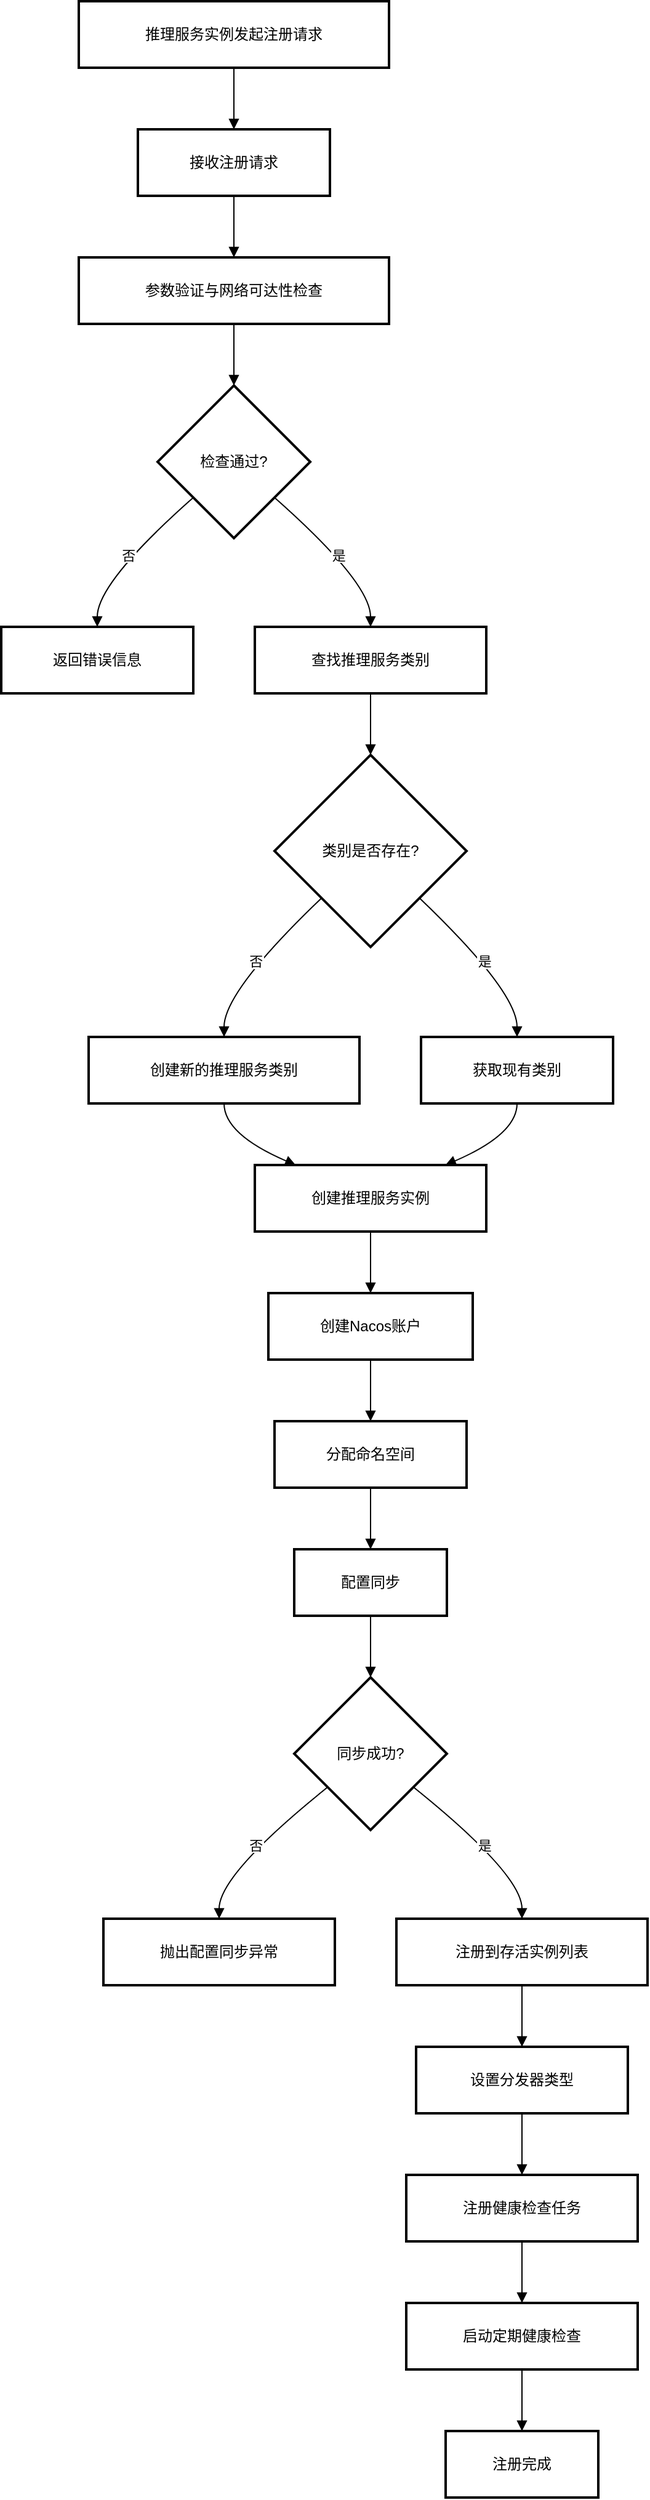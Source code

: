 <mxfile version="27.1.6">
  <diagram id="C5RBs43oDa-KdzZeNtuy" name="Page-1">
    <mxGraphModel dx="1554" dy="763" grid="0" gridSize="10" guides="0" tooltips="1" connect="1" arrows="1" fold="1" page="1" pageScale="1" pageWidth="827" pageHeight="1169" math="0" shadow="0">
      <root>
        <mxCell id="WIyWlLk6GJQsqaUBKTNV-0" />
        <mxCell id="WIyWlLk6GJQsqaUBKTNV-1" parent="WIyWlLk6GJQsqaUBKTNV-0" />
        <mxCell id="-vjJtmbgc6F2R6WbQubW-0" value="推理服务实例发起注册请求" style="whiteSpace=wrap;strokeWidth=2;" vertex="1" parent="WIyWlLk6GJQsqaUBKTNV-1">
          <mxGeometry x="83" y="35" width="252" height="54" as="geometry" />
        </mxCell>
        <mxCell id="-vjJtmbgc6F2R6WbQubW-1" value="接收注册请求" style="whiteSpace=wrap;strokeWidth=2;" vertex="1" parent="WIyWlLk6GJQsqaUBKTNV-1">
          <mxGeometry x="131" y="139" width="156" height="54" as="geometry" />
        </mxCell>
        <mxCell id="-vjJtmbgc6F2R6WbQubW-2" value="参数验证与网络可达性检查" style="whiteSpace=wrap;strokeWidth=2;" vertex="1" parent="WIyWlLk6GJQsqaUBKTNV-1">
          <mxGeometry x="83" y="243" width="252" height="54" as="geometry" />
        </mxCell>
        <mxCell id="-vjJtmbgc6F2R6WbQubW-3" value="检查通过?" style="rhombus;strokeWidth=2;whiteSpace=wrap;" vertex="1" parent="WIyWlLk6GJQsqaUBKTNV-1">
          <mxGeometry x="147" y="347" width="124" height="124" as="geometry" />
        </mxCell>
        <mxCell id="-vjJtmbgc6F2R6WbQubW-4" value="返回错误信息" style="whiteSpace=wrap;strokeWidth=2;" vertex="1" parent="WIyWlLk6GJQsqaUBKTNV-1">
          <mxGeometry x="20" y="543" width="156" height="54" as="geometry" />
        </mxCell>
        <mxCell id="-vjJtmbgc6F2R6WbQubW-5" value="查找推理服务类别" style="whiteSpace=wrap;strokeWidth=2;" vertex="1" parent="WIyWlLk6GJQsqaUBKTNV-1">
          <mxGeometry x="226" y="543" width="188" height="54" as="geometry" />
        </mxCell>
        <mxCell id="-vjJtmbgc6F2R6WbQubW-6" value="类别是否存在?" style="rhombus;strokeWidth=2;whiteSpace=wrap;" vertex="1" parent="WIyWlLk6GJQsqaUBKTNV-1">
          <mxGeometry x="242" y="647" width="156" height="156" as="geometry" />
        </mxCell>
        <mxCell id="-vjJtmbgc6F2R6WbQubW-7" value="创建新的推理服务类别" style="whiteSpace=wrap;strokeWidth=2;" vertex="1" parent="WIyWlLk6GJQsqaUBKTNV-1">
          <mxGeometry x="91" y="876" width="220" height="54" as="geometry" />
        </mxCell>
        <mxCell id="-vjJtmbgc6F2R6WbQubW-8" value="获取现有类别" style="whiteSpace=wrap;strokeWidth=2;" vertex="1" parent="WIyWlLk6GJQsqaUBKTNV-1">
          <mxGeometry x="361" y="876" width="156" height="54" as="geometry" />
        </mxCell>
        <mxCell id="-vjJtmbgc6F2R6WbQubW-9" value="创建推理服务实例" style="whiteSpace=wrap;strokeWidth=2;" vertex="1" parent="WIyWlLk6GJQsqaUBKTNV-1">
          <mxGeometry x="226" y="980" width="188" height="54" as="geometry" />
        </mxCell>
        <mxCell id="-vjJtmbgc6F2R6WbQubW-10" value="创建Nacos账户" style="whiteSpace=wrap;strokeWidth=2;" vertex="1" parent="WIyWlLk6GJQsqaUBKTNV-1">
          <mxGeometry x="237" y="1084" width="166" height="54" as="geometry" />
        </mxCell>
        <mxCell id="-vjJtmbgc6F2R6WbQubW-11" value="分配命名空间" style="whiteSpace=wrap;strokeWidth=2;" vertex="1" parent="WIyWlLk6GJQsqaUBKTNV-1">
          <mxGeometry x="242" y="1188" width="156" height="54" as="geometry" />
        </mxCell>
        <mxCell id="-vjJtmbgc6F2R6WbQubW-12" value="配置同步" style="whiteSpace=wrap;strokeWidth=2;" vertex="1" parent="WIyWlLk6GJQsqaUBKTNV-1">
          <mxGeometry x="258" y="1292" width="124" height="54" as="geometry" />
        </mxCell>
        <mxCell id="-vjJtmbgc6F2R6WbQubW-13" value="同步成功?" style="rhombus;strokeWidth=2;whiteSpace=wrap;" vertex="1" parent="WIyWlLk6GJQsqaUBKTNV-1">
          <mxGeometry x="258" y="1396" width="124" height="124" as="geometry" />
        </mxCell>
        <mxCell id="-vjJtmbgc6F2R6WbQubW-14" value="抛出配置同步异常" style="whiteSpace=wrap;strokeWidth=2;" vertex="1" parent="WIyWlLk6GJQsqaUBKTNV-1">
          <mxGeometry x="103" y="1592" width="188" height="54" as="geometry" />
        </mxCell>
        <mxCell id="-vjJtmbgc6F2R6WbQubW-15" value="注册到存活实例列表" style="whiteSpace=wrap;strokeWidth=2;" vertex="1" parent="WIyWlLk6GJQsqaUBKTNV-1">
          <mxGeometry x="341" y="1592" width="204" height="54" as="geometry" />
        </mxCell>
        <mxCell id="-vjJtmbgc6F2R6WbQubW-16" value="设置分发器类型" style="whiteSpace=wrap;strokeWidth=2;" vertex="1" parent="WIyWlLk6GJQsqaUBKTNV-1">
          <mxGeometry x="357" y="1696" width="172" height="54" as="geometry" />
        </mxCell>
        <mxCell id="-vjJtmbgc6F2R6WbQubW-17" value="注册健康检查任务" style="whiteSpace=wrap;strokeWidth=2;" vertex="1" parent="WIyWlLk6GJQsqaUBKTNV-1">
          <mxGeometry x="349" y="1800" width="188" height="54" as="geometry" />
        </mxCell>
        <mxCell id="-vjJtmbgc6F2R6WbQubW-18" value="启动定期健康检查" style="whiteSpace=wrap;strokeWidth=2;" vertex="1" parent="WIyWlLk6GJQsqaUBKTNV-1">
          <mxGeometry x="349" y="1904" width="188" height="54" as="geometry" />
        </mxCell>
        <mxCell id="-vjJtmbgc6F2R6WbQubW-19" value="注册完成" style="whiteSpace=wrap;strokeWidth=2;" vertex="1" parent="WIyWlLk6GJQsqaUBKTNV-1">
          <mxGeometry x="381" y="2008" width="124" height="54" as="geometry" />
        </mxCell>
        <mxCell id="-vjJtmbgc6F2R6WbQubW-20" value="" style="curved=1;startArrow=none;endArrow=block;exitX=0.5;exitY=1;entryX=0.5;entryY=0;rounded=0;" edge="1" parent="WIyWlLk6GJQsqaUBKTNV-1" source="-vjJtmbgc6F2R6WbQubW-0" target="-vjJtmbgc6F2R6WbQubW-1">
          <mxGeometry relative="1" as="geometry">
            <Array as="points" />
          </mxGeometry>
        </mxCell>
        <mxCell id="-vjJtmbgc6F2R6WbQubW-21" value="" style="curved=1;startArrow=none;endArrow=block;exitX=0.5;exitY=1;entryX=0.5;entryY=0;rounded=0;" edge="1" parent="WIyWlLk6GJQsqaUBKTNV-1" source="-vjJtmbgc6F2R6WbQubW-1" target="-vjJtmbgc6F2R6WbQubW-2">
          <mxGeometry relative="1" as="geometry">
            <Array as="points" />
          </mxGeometry>
        </mxCell>
        <mxCell id="-vjJtmbgc6F2R6WbQubW-22" value="" style="curved=1;startArrow=none;endArrow=block;exitX=0.5;exitY=1;entryX=0.5;entryY=0;rounded=0;" edge="1" parent="WIyWlLk6GJQsqaUBKTNV-1" source="-vjJtmbgc6F2R6WbQubW-2" target="-vjJtmbgc6F2R6WbQubW-3">
          <mxGeometry relative="1" as="geometry">
            <Array as="points" />
          </mxGeometry>
        </mxCell>
        <mxCell id="-vjJtmbgc6F2R6WbQubW-23" value="否" style="curved=1;startArrow=none;endArrow=block;exitX=0;exitY=0.94;entryX=0.5;entryY=0.01;rounded=0;" edge="1" parent="WIyWlLk6GJQsqaUBKTNV-1" source="-vjJtmbgc6F2R6WbQubW-3" target="-vjJtmbgc6F2R6WbQubW-4">
          <mxGeometry relative="1" as="geometry">
            <Array as="points">
              <mxPoint x="98" y="507" />
            </Array>
          </mxGeometry>
        </mxCell>
        <mxCell id="-vjJtmbgc6F2R6WbQubW-24" value="是" style="curved=1;startArrow=none;endArrow=block;exitX=1;exitY=0.94;entryX=0.5;entryY=0.01;rounded=0;" edge="1" parent="WIyWlLk6GJQsqaUBKTNV-1" source="-vjJtmbgc6F2R6WbQubW-3" target="-vjJtmbgc6F2R6WbQubW-5">
          <mxGeometry relative="1" as="geometry">
            <Array as="points">
              <mxPoint x="320" y="507" />
            </Array>
          </mxGeometry>
        </mxCell>
        <mxCell id="-vjJtmbgc6F2R6WbQubW-25" value="" style="curved=1;startArrow=none;endArrow=block;exitX=0.5;exitY=1.01;entryX=0.5;entryY=0;rounded=0;" edge="1" parent="WIyWlLk6GJQsqaUBKTNV-1" source="-vjJtmbgc6F2R6WbQubW-5" target="-vjJtmbgc6F2R6WbQubW-6">
          <mxGeometry relative="1" as="geometry">
            <Array as="points" />
          </mxGeometry>
        </mxCell>
        <mxCell id="-vjJtmbgc6F2R6WbQubW-26" value="否" style="curved=1;startArrow=none;endArrow=block;exitX=0;exitY=0.98;entryX=0.5;entryY=-0.01;rounded=0;" edge="1" parent="WIyWlLk6GJQsqaUBKTNV-1" source="-vjJtmbgc6F2R6WbQubW-6" target="-vjJtmbgc6F2R6WbQubW-7">
          <mxGeometry relative="1" as="geometry">
            <Array as="points">
              <mxPoint x="201" y="839" />
            </Array>
          </mxGeometry>
        </mxCell>
        <mxCell id="-vjJtmbgc6F2R6WbQubW-27" value="是" style="curved=1;startArrow=none;endArrow=block;exitX=1;exitY=0.98;entryX=0.5;entryY=-0.01;rounded=0;" edge="1" parent="WIyWlLk6GJQsqaUBKTNV-1" source="-vjJtmbgc6F2R6WbQubW-6" target="-vjJtmbgc6F2R6WbQubW-8">
          <mxGeometry relative="1" as="geometry">
            <Array as="points">
              <mxPoint x="439" y="839" />
            </Array>
          </mxGeometry>
        </mxCell>
        <mxCell id="-vjJtmbgc6F2R6WbQubW-28" value="" style="curved=1;startArrow=none;endArrow=block;exitX=0.5;exitY=0.99;entryX=0.17;entryY=-0.01;rounded=0;" edge="1" parent="WIyWlLk6GJQsqaUBKTNV-1" source="-vjJtmbgc6F2R6WbQubW-7" target="-vjJtmbgc6F2R6WbQubW-9">
          <mxGeometry relative="1" as="geometry">
            <Array as="points">
              <mxPoint x="201" y="955" />
            </Array>
          </mxGeometry>
        </mxCell>
        <mxCell id="-vjJtmbgc6F2R6WbQubW-29" value="" style="curved=1;startArrow=none;endArrow=block;exitX=0.5;exitY=0.99;entryX=0.83;entryY=-0.01;rounded=0;" edge="1" parent="WIyWlLk6GJQsqaUBKTNV-1" source="-vjJtmbgc6F2R6WbQubW-8" target="-vjJtmbgc6F2R6WbQubW-9">
          <mxGeometry relative="1" as="geometry">
            <Array as="points">
              <mxPoint x="439" y="955" />
            </Array>
          </mxGeometry>
        </mxCell>
        <mxCell id="-vjJtmbgc6F2R6WbQubW-30" value="" style="curved=1;startArrow=none;endArrow=block;exitX=0.5;exitY=0.99;entryX=0.5;entryY=-0.01;rounded=0;" edge="1" parent="WIyWlLk6GJQsqaUBKTNV-1" source="-vjJtmbgc6F2R6WbQubW-9" target="-vjJtmbgc6F2R6WbQubW-10">
          <mxGeometry relative="1" as="geometry">
            <Array as="points" />
          </mxGeometry>
        </mxCell>
        <mxCell id="-vjJtmbgc6F2R6WbQubW-31" value="" style="curved=1;startArrow=none;endArrow=block;exitX=0.5;exitY=0.99;entryX=0.5;entryY=-0.01;rounded=0;" edge="1" parent="WIyWlLk6GJQsqaUBKTNV-1" source="-vjJtmbgc6F2R6WbQubW-10" target="-vjJtmbgc6F2R6WbQubW-11">
          <mxGeometry relative="1" as="geometry">
            <Array as="points" />
          </mxGeometry>
        </mxCell>
        <mxCell id="-vjJtmbgc6F2R6WbQubW-32" value="" style="curved=1;startArrow=none;endArrow=block;exitX=0.5;exitY=0.99;entryX=0.5;entryY=-0.01;rounded=0;" edge="1" parent="WIyWlLk6GJQsqaUBKTNV-1" source="-vjJtmbgc6F2R6WbQubW-11" target="-vjJtmbgc6F2R6WbQubW-12">
          <mxGeometry relative="1" as="geometry">
            <Array as="points" />
          </mxGeometry>
        </mxCell>
        <mxCell id="-vjJtmbgc6F2R6WbQubW-33" value="" style="curved=1;startArrow=none;endArrow=block;exitX=0.5;exitY=0.99;entryX=0.5;entryY=0;rounded=0;" edge="1" parent="WIyWlLk6GJQsqaUBKTNV-1" source="-vjJtmbgc6F2R6WbQubW-12" target="-vjJtmbgc6F2R6WbQubW-13">
          <mxGeometry relative="1" as="geometry">
            <Array as="points" />
          </mxGeometry>
        </mxCell>
        <mxCell id="-vjJtmbgc6F2R6WbQubW-34" value="否" style="curved=1;startArrow=none;endArrow=block;exitX=0;exitY=0.89;entryX=0.5;entryY=0;rounded=0;" edge="1" parent="WIyWlLk6GJQsqaUBKTNV-1" source="-vjJtmbgc6F2R6WbQubW-13" target="-vjJtmbgc6F2R6WbQubW-14">
          <mxGeometry relative="1" as="geometry">
            <Array as="points">
              <mxPoint x="197" y="1556" />
            </Array>
          </mxGeometry>
        </mxCell>
        <mxCell id="-vjJtmbgc6F2R6WbQubW-35" value="是" style="curved=1;startArrow=none;endArrow=block;exitX=1;exitY=0.89;entryX=0.5;entryY=0;rounded=0;" edge="1" parent="WIyWlLk6GJQsqaUBKTNV-1" source="-vjJtmbgc6F2R6WbQubW-13" target="-vjJtmbgc6F2R6WbQubW-15">
          <mxGeometry relative="1" as="geometry">
            <Array as="points">
              <mxPoint x="443" y="1556" />
            </Array>
          </mxGeometry>
        </mxCell>
        <mxCell id="-vjJtmbgc6F2R6WbQubW-36" value="" style="curved=1;startArrow=none;endArrow=block;exitX=0.5;exitY=1;entryX=0.5;entryY=0;rounded=0;" edge="1" parent="WIyWlLk6GJQsqaUBKTNV-1" source="-vjJtmbgc6F2R6WbQubW-15" target="-vjJtmbgc6F2R6WbQubW-16">
          <mxGeometry relative="1" as="geometry">
            <Array as="points" />
          </mxGeometry>
        </mxCell>
        <mxCell id="-vjJtmbgc6F2R6WbQubW-37" value="" style="curved=1;startArrow=none;endArrow=block;exitX=0.5;exitY=1;entryX=0.5;entryY=0;rounded=0;" edge="1" parent="WIyWlLk6GJQsqaUBKTNV-1" source="-vjJtmbgc6F2R6WbQubW-16" target="-vjJtmbgc6F2R6WbQubW-17">
          <mxGeometry relative="1" as="geometry">
            <Array as="points" />
          </mxGeometry>
        </mxCell>
        <mxCell id="-vjJtmbgc6F2R6WbQubW-38" value="" style="curved=1;startArrow=none;endArrow=block;exitX=0.5;exitY=1;entryX=0.5;entryY=0;rounded=0;" edge="1" parent="WIyWlLk6GJQsqaUBKTNV-1" source="-vjJtmbgc6F2R6WbQubW-17" target="-vjJtmbgc6F2R6WbQubW-18">
          <mxGeometry relative="1" as="geometry">
            <Array as="points" />
          </mxGeometry>
        </mxCell>
        <mxCell id="-vjJtmbgc6F2R6WbQubW-39" value="" style="curved=1;startArrow=none;endArrow=block;exitX=0.5;exitY=1;entryX=0.5;entryY=0;rounded=0;" edge="1" parent="WIyWlLk6GJQsqaUBKTNV-1" source="-vjJtmbgc6F2R6WbQubW-18" target="-vjJtmbgc6F2R6WbQubW-19">
          <mxGeometry relative="1" as="geometry">
            <Array as="points" />
          </mxGeometry>
        </mxCell>
      </root>
    </mxGraphModel>
  </diagram>
</mxfile>
